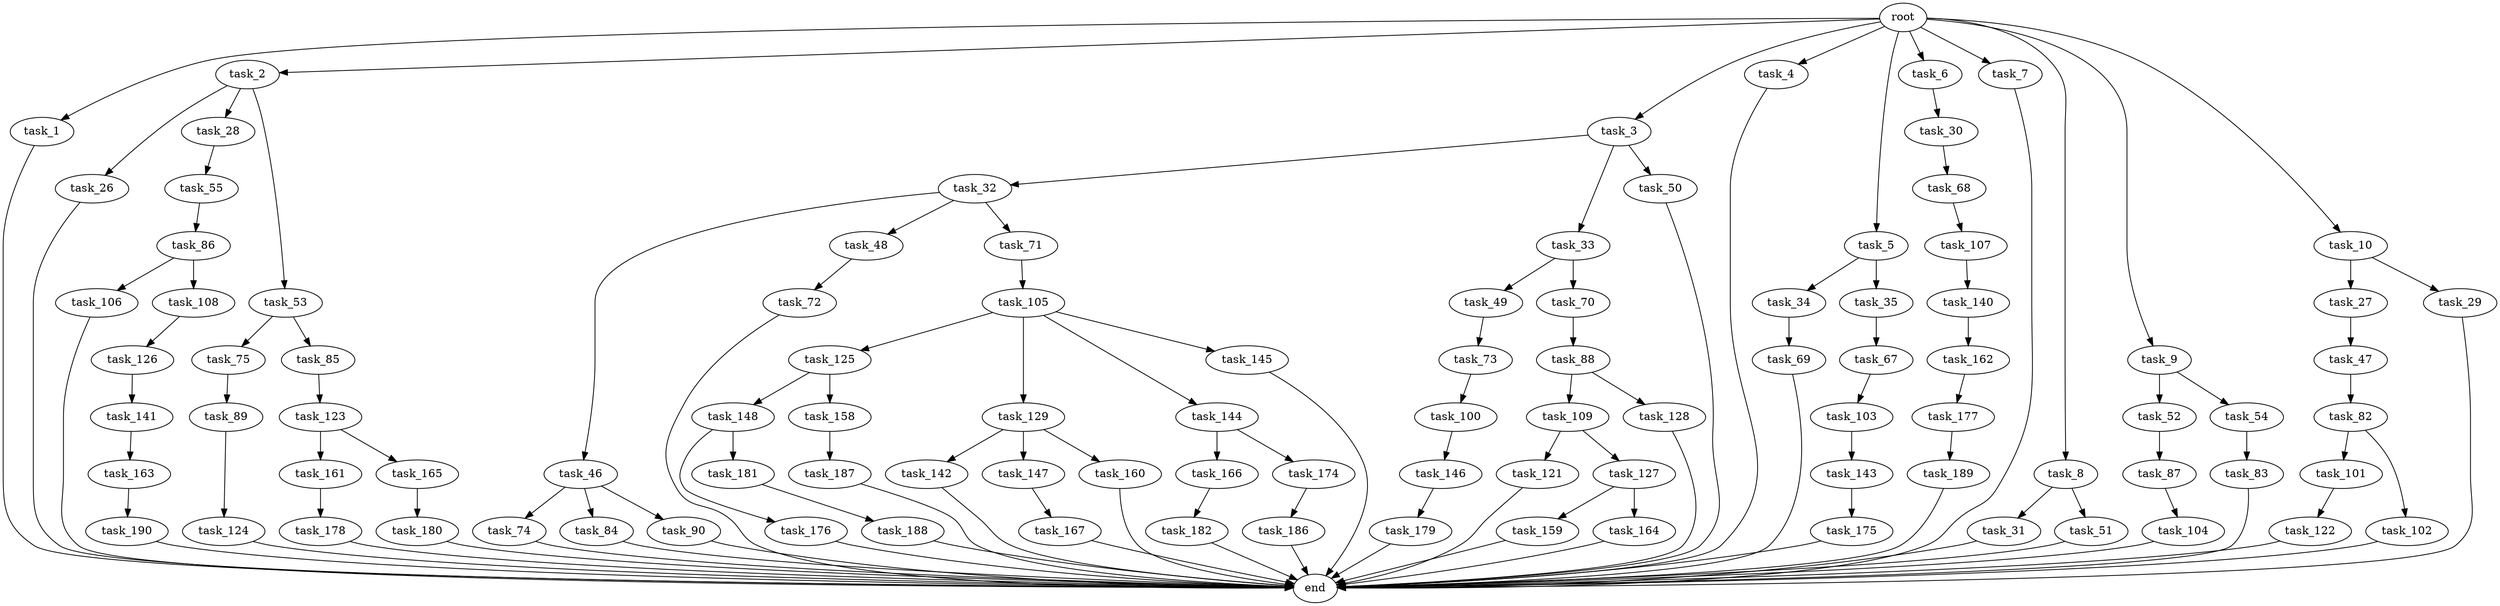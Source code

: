 digraph G {
  root [size="0.000000"];
  task_1 [size="2.048000"];
  task_2 [size="2.048000"];
  task_3 [size="2.048000"];
  task_4 [size="2.048000"];
  task_5 [size="2.048000"];
  task_6 [size="2.048000"];
  task_7 [size="2.048000"];
  task_8 [size="2.048000"];
  task_9 [size="2.048000"];
  task_10 [size="2.048000"];
  task_26 [size="274877906.944000"];
  task_27 [size="618475290.624000"];
  task_28 [size="274877906.944000"];
  task_29 [size="618475290.624000"];
  task_30 [size="68719476.736000"];
  task_31 [size="274877906.944000"];
  task_32 [size="618475290.624000"];
  task_33 [size="618475290.624000"];
  task_34 [size="841813590.016000"];
  task_35 [size="841813590.016000"];
  task_46 [size="841813590.016000"];
  task_47 [size="68719476.736000"];
  task_48 [size="841813590.016000"];
  task_49 [size="1391569403.904000"];
  task_50 [size="618475290.624000"];
  task_51 [size="274877906.944000"];
  task_52 [size="841813590.016000"];
  task_53 [size="274877906.944000"];
  task_54 [size="841813590.016000"];
  task_55 [size="1099511627.776000"];
  task_67 [size="68719476.736000"];
  task_68 [size="68719476.736000"];
  task_69 [size="429496729.600000"];
  task_70 [size="1391569403.904000"];
  task_71 [size="841813590.016000"];
  task_72 [size="274877906.944000"];
  task_73 [size="618475290.624000"];
  task_74 [size="68719476.736000"];
  task_75 [size="618475290.624000"];
  task_82 [size="68719476.736000"];
  task_83 [size="841813590.016000"];
  task_84 [size="68719476.736000"];
  task_85 [size="618475290.624000"];
  task_86 [size="68719476.736000"];
  task_87 [size="841813590.016000"];
  task_88 [size="1717986918.400000"];
  task_89 [size="1717986918.400000"];
  task_90 [size="68719476.736000"];
  task_100 [size="1717986918.400000"];
  task_101 [size="1391569403.904000"];
  task_102 [size="1391569403.904000"];
  task_103 [size="154618822.656000"];
  task_104 [size="68719476.736000"];
  task_105 [size="429496729.600000"];
  task_106 [size="1391569403.904000"];
  task_107 [size="618475290.624000"];
  task_108 [size="1391569403.904000"];
  task_109 [size="429496729.600000"];
  task_121 [size="1391569403.904000"];
  task_122 [size="1099511627.776000"];
  task_123 [size="1717986918.400000"];
  task_124 [size="1391569403.904000"];
  task_125 [size="154618822.656000"];
  task_126 [size="1717986918.400000"];
  task_127 [size="1391569403.904000"];
  task_128 [size="429496729.600000"];
  task_129 [size="154618822.656000"];
  task_140 [size="841813590.016000"];
  task_141 [size="68719476.736000"];
  task_142 [size="154618822.656000"];
  task_143 [size="1717986918.400000"];
  task_144 [size="154618822.656000"];
  task_145 [size="154618822.656000"];
  task_146 [size="429496729.600000"];
  task_147 [size="154618822.656000"];
  task_148 [size="1717986918.400000"];
  task_158 [size="1717986918.400000"];
  task_159 [size="618475290.624000"];
  task_160 [size="154618822.656000"];
  task_161 [size="429496729.600000"];
  task_162 [size="68719476.736000"];
  task_163 [size="429496729.600000"];
  task_164 [size="618475290.624000"];
  task_165 [size="429496729.600000"];
  task_166 [size="274877906.944000"];
  task_167 [size="154618822.656000"];
  task_174 [size="274877906.944000"];
  task_175 [size="274877906.944000"];
  task_176 [size="1391569403.904000"];
  task_177 [size="274877906.944000"];
  task_178 [size="1717986918.400000"];
  task_179 [size="274877906.944000"];
  task_180 [size="429496729.600000"];
  task_181 [size="1391569403.904000"];
  task_182 [size="1099511627.776000"];
  task_186 [size="1717986918.400000"];
  task_187 [size="68719476.736000"];
  task_188 [size="1717986918.400000"];
  task_189 [size="68719476.736000"];
  task_190 [size="429496729.600000"];
  end [size="0.000000"];

  root -> task_1 [size="1.000000"];
  root -> task_2 [size="1.000000"];
  root -> task_3 [size="1.000000"];
  root -> task_4 [size="1.000000"];
  root -> task_5 [size="1.000000"];
  root -> task_6 [size="1.000000"];
  root -> task_7 [size="1.000000"];
  root -> task_8 [size="1.000000"];
  root -> task_9 [size="1.000000"];
  root -> task_10 [size="1.000000"];
  task_1 -> end [size="1.000000"];
  task_2 -> task_26 [size="134217728.000000"];
  task_2 -> task_28 [size="134217728.000000"];
  task_2 -> task_53 [size="134217728.000000"];
  task_3 -> task_32 [size="301989888.000000"];
  task_3 -> task_33 [size="301989888.000000"];
  task_3 -> task_50 [size="301989888.000000"];
  task_4 -> end [size="1.000000"];
  task_5 -> task_34 [size="411041792.000000"];
  task_5 -> task_35 [size="411041792.000000"];
  task_6 -> task_30 [size="33554432.000000"];
  task_7 -> end [size="1.000000"];
  task_8 -> task_31 [size="134217728.000000"];
  task_8 -> task_51 [size="134217728.000000"];
  task_9 -> task_52 [size="411041792.000000"];
  task_9 -> task_54 [size="411041792.000000"];
  task_10 -> task_27 [size="301989888.000000"];
  task_10 -> task_29 [size="301989888.000000"];
  task_26 -> end [size="1.000000"];
  task_27 -> task_47 [size="33554432.000000"];
  task_28 -> task_55 [size="536870912.000000"];
  task_29 -> end [size="1.000000"];
  task_30 -> task_68 [size="33554432.000000"];
  task_31 -> end [size="1.000000"];
  task_32 -> task_46 [size="411041792.000000"];
  task_32 -> task_48 [size="411041792.000000"];
  task_32 -> task_71 [size="411041792.000000"];
  task_33 -> task_49 [size="679477248.000000"];
  task_33 -> task_70 [size="679477248.000000"];
  task_34 -> task_69 [size="209715200.000000"];
  task_35 -> task_67 [size="33554432.000000"];
  task_46 -> task_74 [size="33554432.000000"];
  task_46 -> task_84 [size="33554432.000000"];
  task_46 -> task_90 [size="33554432.000000"];
  task_47 -> task_82 [size="33554432.000000"];
  task_48 -> task_72 [size="134217728.000000"];
  task_49 -> task_73 [size="301989888.000000"];
  task_50 -> end [size="1.000000"];
  task_51 -> end [size="1.000000"];
  task_52 -> task_87 [size="411041792.000000"];
  task_53 -> task_75 [size="301989888.000000"];
  task_53 -> task_85 [size="301989888.000000"];
  task_54 -> task_83 [size="411041792.000000"];
  task_55 -> task_86 [size="33554432.000000"];
  task_67 -> task_103 [size="75497472.000000"];
  task_68 -> task_107 [size="301989888.000000"];
  task_69 -> end [size="1.000000"];
  task_70 -> task_88 [size="838860800.000000"];
  task_71 -> task_105 [size="209715200.000000"];
  task_72 -> end [size="1.000000"];
  task_73 -> task_100 [size="838860800.000000"];
  task_74 -> end [size="1.000000"];
  task_75 -> task_89 [size="838860800.000000"];
  task_82 -> task_101 [size="679477248.000000"];
  task_82 -> task_102 [size="679477248.000000"];
  task_83 -> end [size="1.000000"];
  task_84 -> end [size="1.000000"];
  task_85 -> task_123 [size="838860800.000000"];
  task_86 -> task_106 [size="679477248.000000"];
  task_86 -> task_108 [size="679477248.000000"];
  task_87 -> task_104 [size="33554432.000000"];
  task_88 -> task_109 [size="209715200.000000"];
  task_88 -> task_128 [size="209715200.000000"];
  task_89 -> task_124 [size="679477248.000000"];
  task_90 -> end [size="1.000000"];
  task_100 -> task_146 [size="209715200.000000"];
  task_101 -> task_122 [size="536870912.000000"];
  task_102 -> end [size="1.000000"];
  task_103 -> task_143 [size="838860800.000000"];
  task_104 -> end [size="1.000000"];
  task_105 -> task_125 [size="75497472.000000"];
  task_105 -> task_129 [size="75497472.000000"];
  task_105 -> task_144 [size="75497472.000000"];
  task_105 -> task_145 [size="75497472.000000"];
  task_106 -> end [size="1.000000"];
  task_107 -> task_140 [size="411041792.000000"];
  task_108 -> task_126 [size="838860800.000000"];
  task_109 -> task_121 [size="679477248.000000"];
  task_109 -> task_127 [size="679477248.000000"];
  task_121 -> end [size="1.000000"];
  task_122 -> end [size="1.000000"];
  task_123 -> task_161 [size="209715200.000000"];
  task_123 -> task_165 [size="209715200.000000"];
  task_124 -> end [size="1.000000"];
  task_125 -> task_148 [size="838860800.000000"];
  task_125 -> task_158 [size="838860800.000000"];
  task_126 -> task_141 [size="33554432.000000"];
  task_127 -> task_159 [size="301989888.000000"];
  task_127 -> task_164 [size="301989888.000000"];
  task_128 -> end [size="1.000000"];
  task_129 -> task_142 [size="75497472.000000"];
  task_129 -> task_147 [size="75497472.000000"];
  task_129 -> task_160 [size="75497472.000000"];
  task_140 -> task_162 [size="33554432.000000"];
  task_141 -> task_163 [size="209715200.000000"];
  task_142 -> end [size="1.000000"];
  task_143 -> task_175 [size="134217728.000000"];
  task_144 -> task_166 [size="134217728.000000"];
  task_144 -> task_174 [size="134217728.000000"];
  task_145 -> end [size="1.000000"];
  task_146 -> task_179 [size="134217728.000000"];
  task_147 -> task_167 [size="75497472.000000"];
  task_148 -> task_176 [size="679477248.000000"];
  task_148 -> task_181 [size="679477248.000000"];
  task_158 -> task_187 [size="33554432.000000"];
  task_159 -> end [size="1.000000"];
  task_160 -> end [size="1.000000"];
  task_161 -> task_178 [size="838860800.000000"];
  task_162 -> task_177 [size="134217728.000000"];
  task_163 -> task_190 [size="209715200.000000"];
  task_164 -> end [size="1.000000"];
  task_165 -> task_180 [size="209715200.000000"];
  task_166 -> task_182 [size="536870912.000000"];
  task_167 -> end [size="1.000000"];
  task_174 -> task_186 [size="838860800.000000"];
  task_175 -> end [size="1.000000"];
  task_176 -> end [size="1.000000"];
  task_177 -> task_189 [size="33554432.000000"];
  task_178 -> end [size="1.000000"];
  task_179 -> end [size="1.000000"];
  task_180 -> end [size="1.000000"];
  task_181 -> task_188 [size="838860800.000000"];
  task_182 -> end [size="1.000000"];
  task_186 -> end [size="1.000000"];
  task_187 -> end [size="1.000000"];
  task_188 -> end [size="1.000000"];
  task_189 -> end [size="1.000000"];
  task_190 -> end [size="1.000000"];
}

